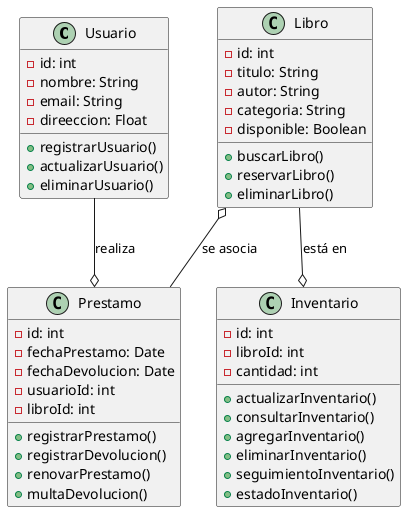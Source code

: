 @startuml

class Usuario {
    - id: int
    - nombre: String
    - email: String
    - direeccion: Float
    + registrarUsuario()
    + actualizarUsuario()
    + eliminarUsuario()
}

class Libro {
    - id: int
    - titulo: String
    - autor: String
    - categoria: String
    - disponible: Boolean
    + buscarLibro()
    + reservarLibro()
    + eliminarLibro()
}

class Prestamo {
    - id: int
    - fechaPrestamo: Date
    - fechaDevolucion: Date
    - usuarioId: int
    - libroId: int
    + registrarPrestamo()
    + registrarDevolucion()
    + renovarPrestamo()
    + multaDevolucion()
}

class Inventario {
    - id: int
    - libroId: int
    - cantidad: int
    + actualizarInventario()
    + consultarInventario()
    + agregarInventario()
    + eliminarInventario()
    + seguimientoInventario()
    + estadoInventario()
}

Usuario  --o  Prestamo: realiza
Libro  o--  Prestamo: se asocia
Libro  --o Inventario: está en

@enduml
